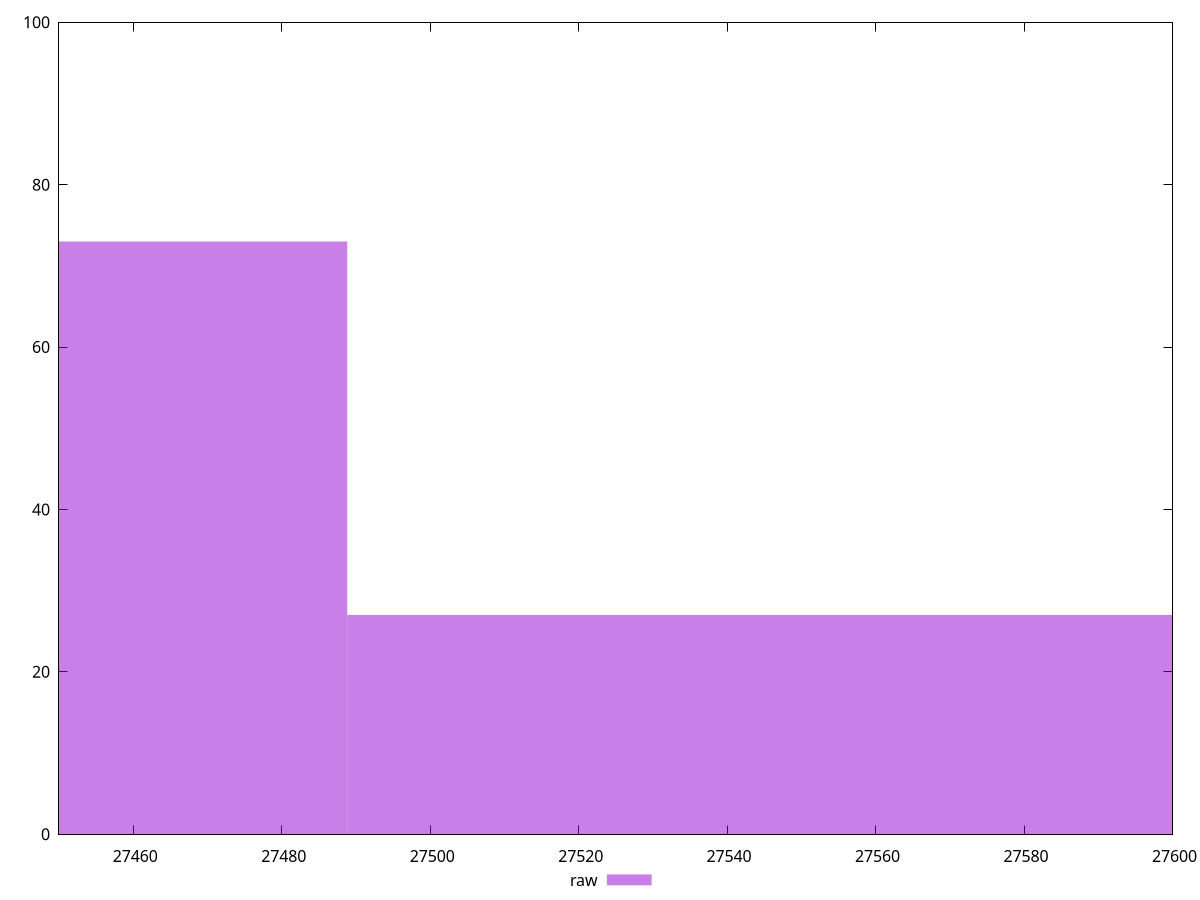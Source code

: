 reset

$raw <<EOF
27415.137524459755 73
27562.530736956847 27
EOF

set key outside below
set boxwidth 147.39321249709545
set xrange [27450:27600]
set yrange [0:100]
set style fill transparent solid 0.5 noborder
set terminal svg size 640, 490 enhanced background rgb 'white'
set output "report_00007_2020-12-11T15:55:29.892Z/uses-webp-images/samples/pages+cached+noexternal+nofonts/raw/histogram.svg"

plot $raw title "raw" with boxes

reset

